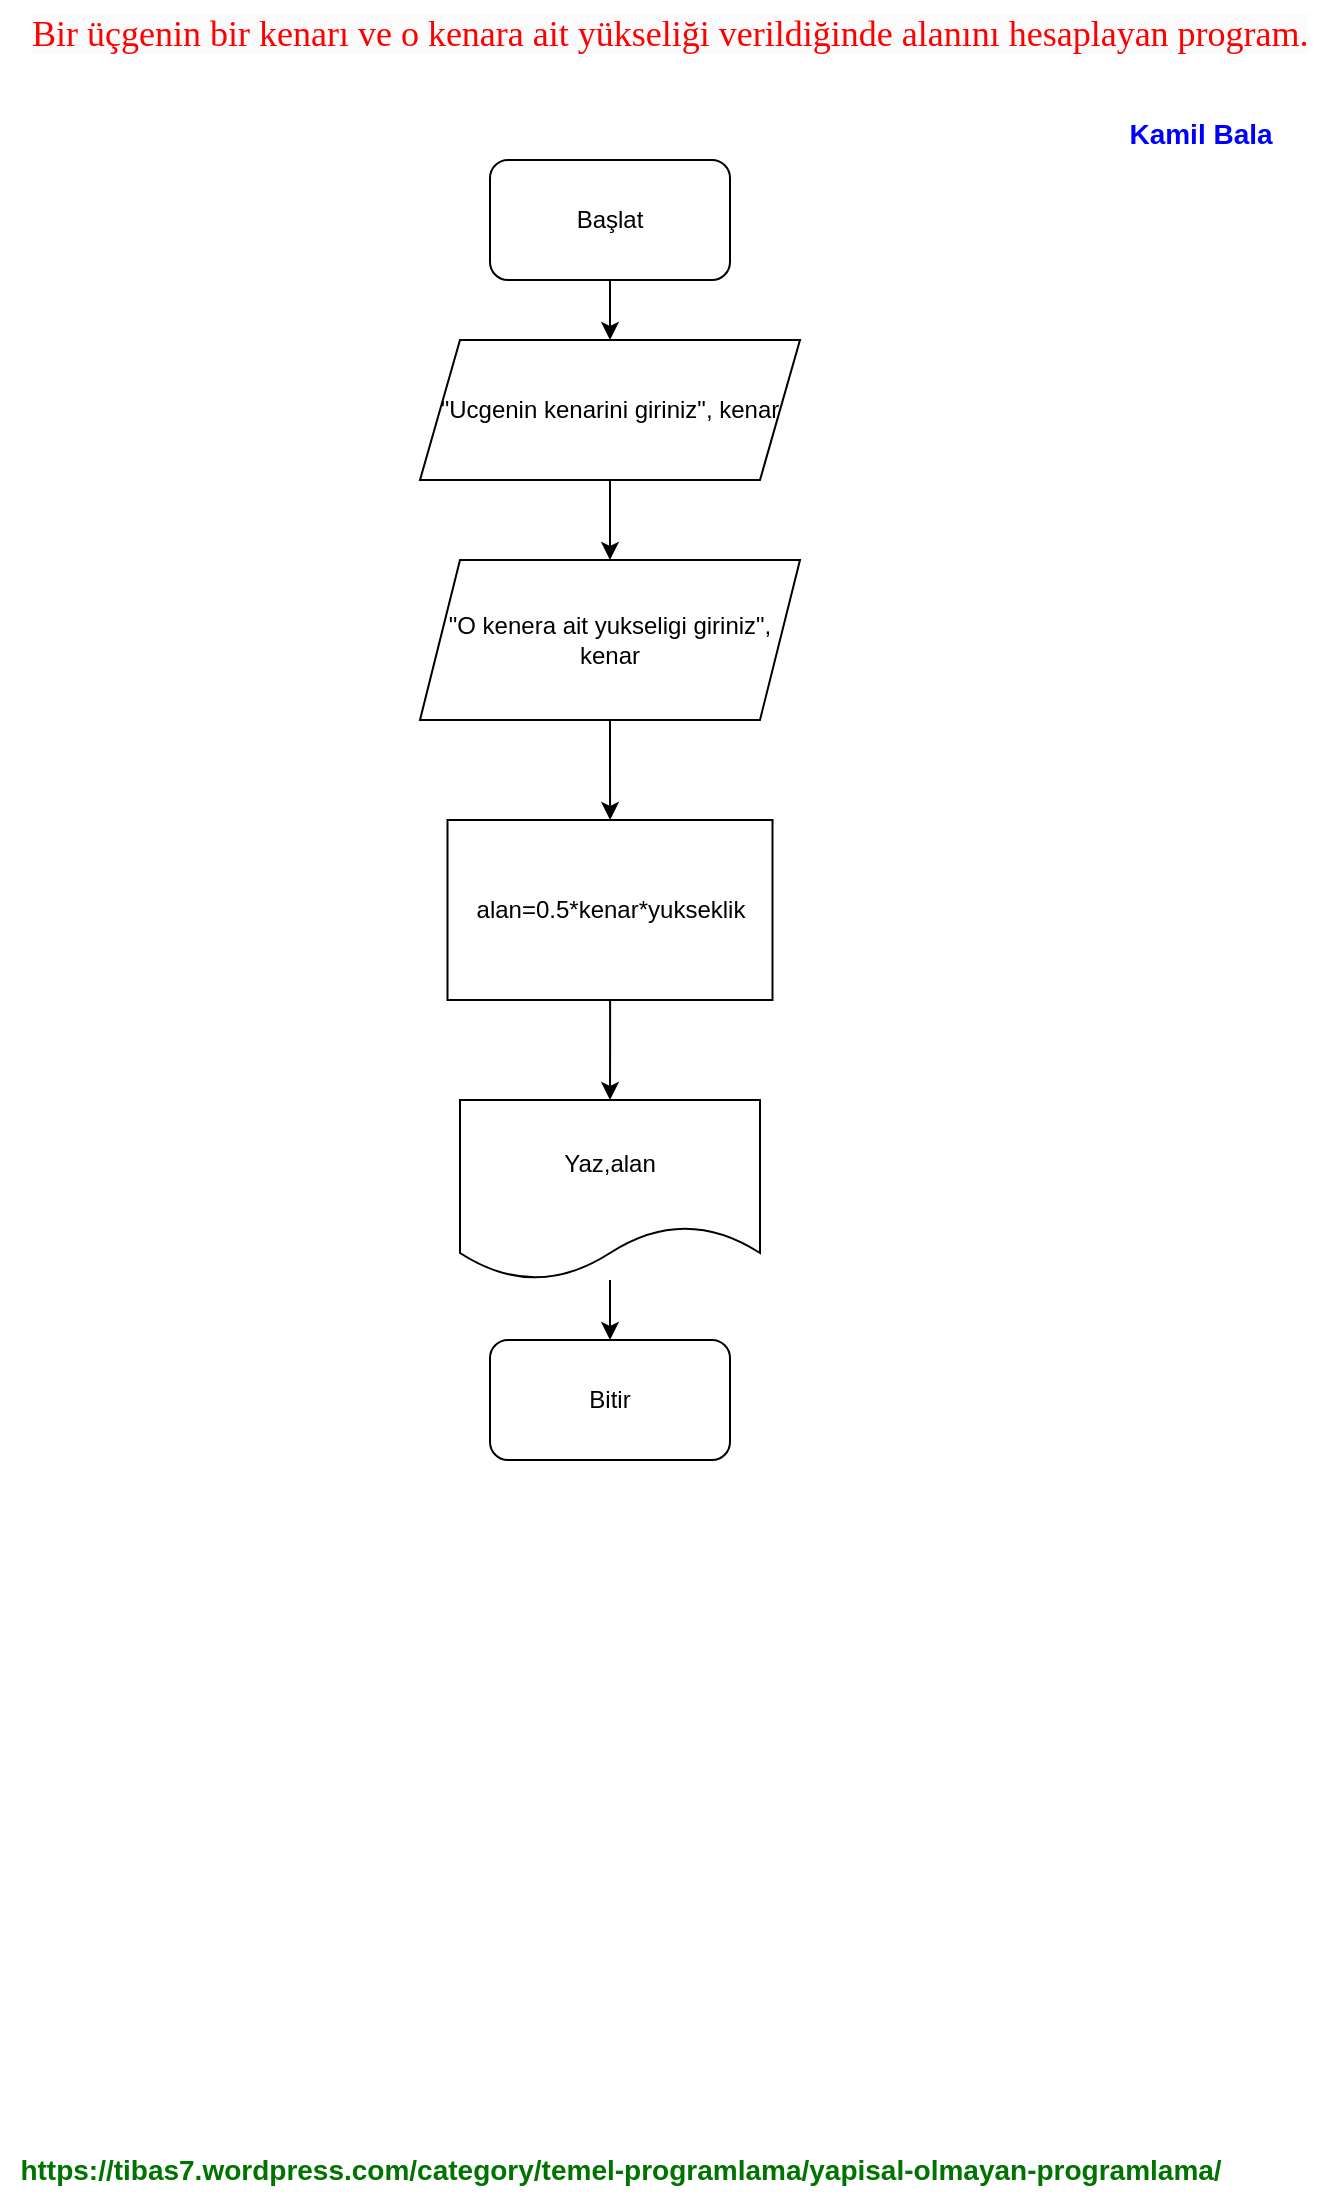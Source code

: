 <mxfile version="20.8.16" type="device"><diagram name="Sayfa -1" id="HH79vYCIUQZker7YnYB9"><mxGraphModel dx="1084" dy="634" grid="1" gridSize="10" guides="1" tooltips="1" connect="1" arrows="1" fold="1" page="1" pageScale="1" pageWidth="827" pageHeight="1169" math="0" shadow="0"><root><mxCell id="0"/><mxCell id="1" parent="0"/><mxCell id="5Ir3c3IeqkOVajq5ck5g-4" style="edgeStyle=orthogonalEdgeStyle;rounded=0;orthogonalLoop=1;jettySize=auto;html=1;entryX=0.5;entryY=0;entryDx=0;entryDy=0;" parent="1" source="5Ir3c3IeqkOVajq5ck5g-1" target="5Ir3c3IeqkOVajq5ck5g-3" edge="1"><mxGeometry relative="1" as="geometry"/></mxCell><mxCell id="5Ir3c3IeqkOVajq5ck5g-1" value="Başlat" style="rounded=1;whiteSpace=wrap;html=1;" parent="1" vertex="1"><mxGeometry x="315" y="100" width="120" height="60" as="geometry"/></mxCell><mxCell id="5Ir3c3IeqkOVajq5ck5g-2" value="Bitir" style="rounded=1;whiteSpace=wrap;html=1;" parent="1" vertex="1"><mxGeometry x="315" y="690" width="120" height="60" as="geometry"/></mxCell><mxCell id="AiwrwXVYAzowbeAoe26C-2" value="" style="edgeStyle=orthogonalEdgeStyle;rounded=0;orthogonalLoop=1;jettySize=auto;html=1;" parent="1" source="5Ir3c3IeqkOVajq5ck5g-3" target="AiwrwXVYAzowbeAoe26C-1" edge="1"><mxGeometry relative="1" as="geometry"/></mxCell><mxCell id="5Ir3c3IeqkOVajq5ck5g-3" value="&quot;Ucgenin kenarini giriniz&quot;, kenar" style="shape=parallelogram;perimeter=parallelogramPerimeter;whiteSpace=wrap;html=1;fixedSize=1;" parent="1" vertex="1"><mxGeometry x="280" y="190" width="190" height="70" as="geometry"/></mxCell><mxCell id="5Ir3c3IeqkOVajq5ck5g-8" style="edgeStyle=orthogonalEdgeStyle;rounded=0;orthogonalLoop=1;jettySize=auto;html=1;entryX=0.5;entryY=0;entryDx=0;entryDy=0;" parent="1" source="5Ir3c3IeqkOVajq5ck5g-5" target="5Ir3c3IeqkOVajq5ck5g-2" edge="1"><mxGeometry relative="1" as="geometry"/></mxCell><mxCell id="5Ir3c3IeqkOVajq5ck5g-5" value="Yaz,alan" style="shape=document;whiteSpace=wrap;html=1;boundedLbl=1;" parent="1" vertex="1"><mxGeometry x="300" y="570" width="150" height="90" as="geometry"/></mxCell><mxCell id="AiwrwXVYAzowbeAoe26C-5" value="" style="edgeStyle=orthogonalEdgeStyle;rounded=0;orthogonalLoop=1;jettySize=auto;html=1;" parent="1" source="AiwrwXVYAzowbeAoe26C-1" target="AiwrwXVYAzowbeAoe26C-4" edge="1"><mxGeometry relative="1" as="geometry"/></mxCell><mxCell id="AiwrwXVYAzowbeAoe26C-1" value="&quot;O kenera ait yukseligi giriniz&quot;, kenar" style="shape=parallelogram;perimeter=parallelogramPerimeter;whiteSpace=wrap;html=1;fixedSize=1;" parent="1" vertex="1"><mxGeometry x="280" y="300" width="190" height="80" as="geometry"/></mxCell><mxCell id="AiwrwXVYAzowbeAoe26C-6" value="" style="edgeStyle=orthogonalEdgeStyle;rounded=0;orthogonalLoop=1;jettySize=auto;html=1;" parent="1" source="AiwrwXVYAzowbeAoe26C-4" target="5Ir3c3IeqkOVajq5ck5g-5" edge="1"><mxGeometry relative="1" as="geometry"/></mxCell><mxCell id="AiwrwXVYAzowbeAoe26C-4" value="alan=0.5*kenar*yukseklik" style="rounded=0;whiteSpace=wrap;html=1;" parent="1" vertex="1"><mxGeometry x="293.75" y="430" width="162.5" height="90" as="geometry"/></mxCell><mxCell id="oV6WeicEwPRYcoy7KCBL-1" value="&lt;font color=&quot;#007300&quot;&gt;&lt;b&gt;https://tibas7.wordpress.com/category/temel-programlama/yapisal-olmayan-programlama/&lt;/b&gt;&lt;/font&gt;" style="text;html=1;align=center;verticalAlign=middle;resizable=0;points=[];autosize=1;strokeColor=none;fillColor=none;fontSize=14;fontColor=#0000FF;" vertex="1" parent="1"><mxGeometry x="70" y="1090" width="620" height="30" as="geometry"/></mxCell><mxCell id="oV6WeicEwPRYcoy7KCBL-2" value="&lt;span style=&quot;color: rgb(255, 0, 0); font-family: &amp;quot;Comic Sans MS&amp;quot;; font-size: 18px; font-style: normal; font-variant-ligatures: normal; font-variant-caps: normal; font-weight: 400; letter-spacing: normal; orphans: 2; text-align: center; text-indent: 0px; text-transform: none; widows: 2; word-spacing: 0px; -webkit-text-stroke-width: 0px; background-color: rgb(251, 251, 251); text-decoration-thickness: initial; text-decoration-style: initial; text-decoration-color: initial; float: none; display: inline !important;&quot;&gt;Bir üçgenin bir kenarı ve o kenara ait yükseliği verildiğinde alanını hesaplayan program.&lt;/span&gt;" style="text;whiteSpace=wrap;html=1;" vertex="1" parent="1"><mxGeometry x="84" y="20" width="656" height="40" as="geometry"/></mxCell><mxCell id="oV6WeicEwPRYcoy7KCBL-3" value="&lt;font style=&quot;font-size: 14px;&quot; color=&quot;#0000ff&quot;&gt;&lt;b&gt;Kamil Bala&lt;br&gt;&lt;br&gt;&lt;/b&gt;&lt;/font&gt;" style="text;html=1;align=center;verticalAlign=middle;resizable=0;points=[];autosize=1;strokeColor=none;fillColor=none;" vertex="1" parent="1"><mxGeometry x="620" y="70" width="100" height="50" as="geometry"/></mxCell></root></mxGraphModel></diagram></mxfile>